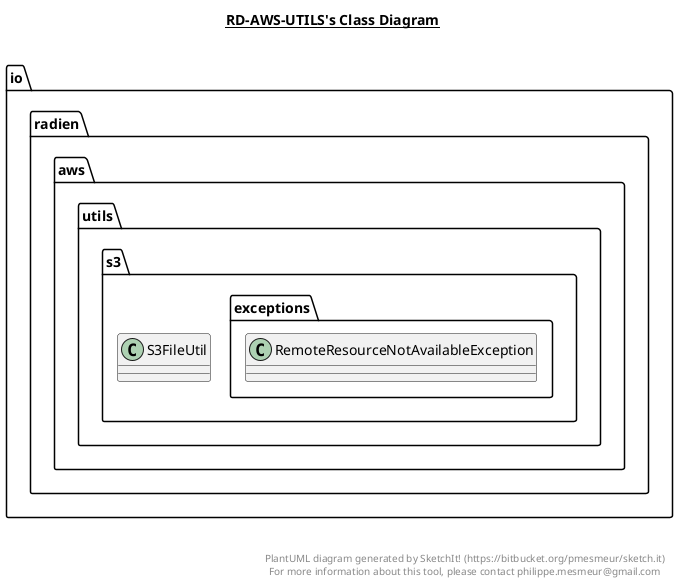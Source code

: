@startuml

title __RD-AWS-UTILS's Class Diagram__\n

  namespace io.radien.aws.utils.s3 {
    class io.radien.aws.utils.s3.S3FileUtil {
    }
  }
  

  namespace io.radien.aws.utils.s3 {
    namespace exceptions {
      class io.radien.aws.utils.s3.exceptions.RemoteResourceNotAvailableException {
      }
    }
  }
  



right footer


PlantUML diagram generated by SketchIt! (https://bitbucket.org/pmesmeur/sketch.it)
For more information about this tool, please contact philippe.mesmeur@gmail.com
endfooter

@enduml
